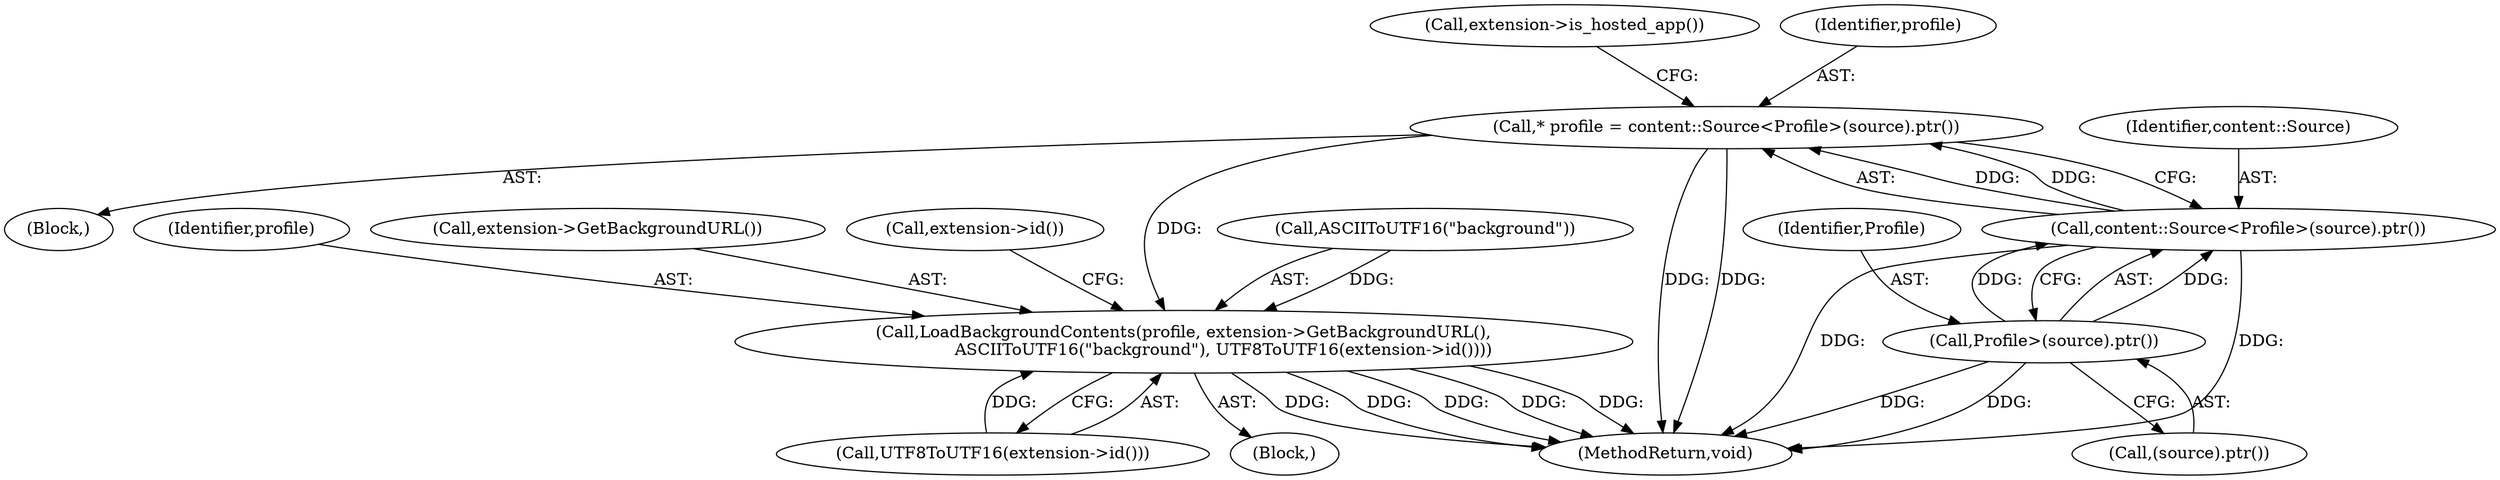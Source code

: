 digraph "0_Chrome_a03d4448faf2c40f4ef444a88cb9aace5b98e8c4_2@pointer" {
"1000205" [label="(Call,* profile = content::Source<Profile>(source).ptr())"];
"1000207" [label="(Call,content::Source<Profile>(source).ptr())"];
"1000209" [label="(Call,Profile>(source).ptr())"];
"1000229" [label="(Call,LoadBackgroundContents(profile, extension->GetBackgroundURL(),\n               ASCIIToUTF16(\"background\"), UTF8ToUTF16(extension->id())))"];
"1000209" [label="(Call,Profile>(source).ptr())"];
"1000229" [label="(Call,LoadBackgroundContents(profile, extension->GetBackgroundURL(),\n               ASCIIToUTF16(\"background\"), UTF8ToUTF16(extension->id())))"];
"1000205" [label="(Call,* profile = content::Source<Profile>(source).ptr())"];
"1000228" [label="(Block,)"];
"1000237" [label="(Call,extension->id())"];
"1000232" [label="(Call,ASCIIToUTF16(\"background\"))"];
"1000359" [label="(MethodReturn,void)"];
"1000208" [label="(Identifier,content::Source)"];
"1000230" [label="(Identifier,profile)"];
"1000214" [label="(Call,extension->is_hosted_app())"];
"1000206" [label="(Identifier,profile)"];
"1000231" [label="(Call,extension->GetBackgroundURL())"];
"1000211" [label="(Call,(source).ptr())"];
"1000234" [label="(Call,UTF8ToUTF16(extension->id()))"];
"1000207" [label="(Call,content::Source<Profile>(source).ptr())"];
"1000200" [label="(Block,)"];
"1000210" [label="(Identifier,Profile)"];
"1000205" -> "1000200"  [label="AST: "];
"1000205" -> "1000207"  [label="CFG: "];
"1000206" -> "1000205"  [label="AST: "];
"1000207" -> "1000205"  [label="AST: "];
"1000214" -> "1000205"  [label="CFG: "];
"1000205" -> "1000359"  [label="DDG: "];
"1000205" -> "1000359"  [label="DDG: "];
"1000207" -> "1000205"  [label="DDG: "];
"1000207" -> "1000205"  [label="DDG: "];
"1000205" -> "1000229"  [label="DDG: "];
"1000207" -> "1000209"  [label="CFG: "];
"1000208" -> "1000207"  [label="AST: "];
"1000209" -> "1000207"  [label="AST: "];
"1000207" -> "1000359"  [label="DDG: "];
"1000207" -> "1000359"  [label="DDG: "];
"1000209" -> "1000207"  [label="DDG: "];
"1000209" -> "1000207"  [label="DDG: "];
"1000209" -> "1000211"  [label="CFG: "];
"1000210" -> "1000209"  [label="AST: "];
"1000211" -> "1000209"  [label="AST: "];
"1000209" -> "1000359"  [label="DDG: "];
"1000209" -> "1000359"  [label="DDG: "];
"1000229" -> "1000228"  [label="AST: "];
"1000229" -> "1000234"  [label="CFG: "];
"1000230" -> "1000229"  [label="AST: "];
"1000231" -> "1000229"  [label="AST: "];
"1000232" -> "1000229"  [label="AST: "];
"1000234" -> "1000229"  [label="AST: "];
"1000237" -> "1000229"  [label="CFG: "];
"1000229" -> "1000359"  [label="DDG: "];
"1000229" -> "1000359"  [label="DDG: "];
"1000229" -> "1000359"  [label="DDG: "];
"1000229" -> "1000359"  [label="DDG: "];
"1000229" -> "1000359"  [label="DDG: "];
"1000232" -> "1000229"  [label="DDG: "];
"1000234" -> "1000229"  [label="DDG: "];
}

